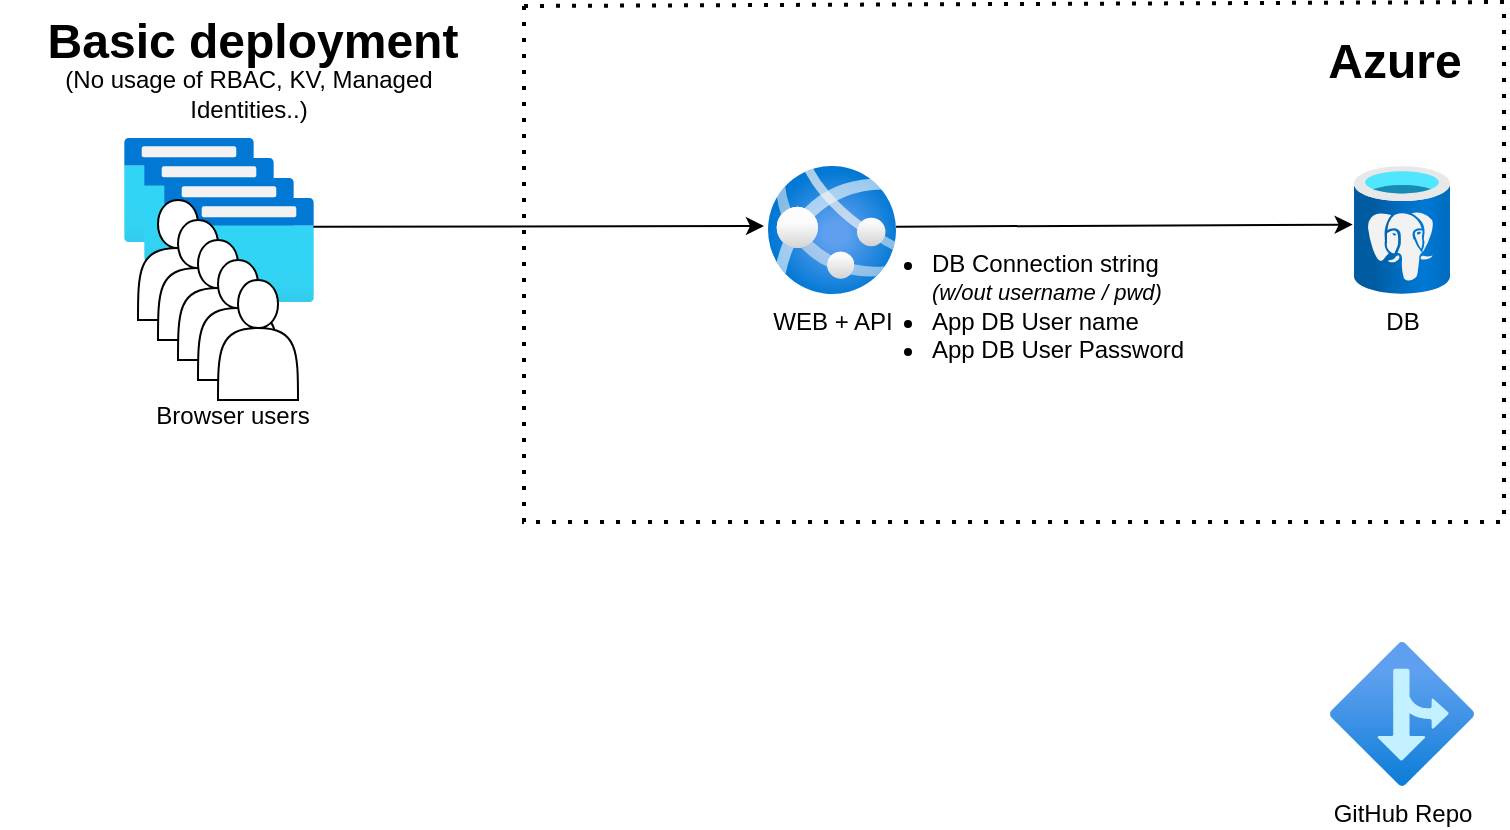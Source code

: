 <mxfile version="20.3.6" type="github">
  <diagram id="CIYdKKqNAJBwTVAFqt9w" name="Page-1">
    <mxGraphModel dx="1420" dy="800" grid="1" gridSize="10" guides="1" tooltips="1" connect="1" arrows="1" fold="1" page="1" pageScale="1" pageWidth="850" pageHeight="1100" math="0" shadow="0">
      <root>
        <mxCell id="0" />
        <mxCell id="1" parent="0" />
        <mxCell id="0QP-IHk7IyoN1cNLL2Y5-1" value="WEB + API" style="aspect=fixed;html=1;points=[];align=center;image;fontSize=12;image=img/lib/azure2/app_services/App_Services.svg;" parent="1" vertex="1">
          <mxGeometry x="402" y="102" width="64" height="64" as="geometry" />
        </mxCell>
        <mxCell id="0QP-IHk7IyoN1cNLL2Y5-2" value="DB" style="aspect=fixed;html=1;points=[];align=center;image;fontSize=12;image=img/lib/azure2/databases/Azure_Database_PostgreSQL_Server.svg;" parent="1" vertex="1">
          <mxGeometry x="695" y="102" width="48" height="64" as="geometry" />
        </mxCell>
        <mxCell id="0QP-IHk7IyoN1cNLL2Y5-9" value="" style="aspect=fixed;html=1;points=[];align=center;image;fontSize=12;image=img/lib/azure2/general/Browser.svg;" parent="1" vertex="1">
          <mxGeometry x="80" y="88" width="65" height="52" as="geometry" />
        </mxCell>
        <mxCell id="0QP-IHk7IyoN1cNLL2Y5-10" value="" style="aspect=fixed;html=1;points=[];align=center;image;fontSize=12;image=img/lib/azure2/general/Browser.svg;" parent="1" vertex="1">
          <mxGeometry x="90" y="98" width="65" height="52" as="geometry" />
        </mxCell>
        <mxCell id="0QP-IHk7IyoN1cNLL2Y5-11" value="" style="aspect=fixed;html=1;points=[];align=center;image;fontSize=12;image=img/lib/azure2/general/Browser.svg;" parent="1" vertex="1">
          <mxGeometry x="100" y="108" width="65" height="52" as="geometry" />
        </mxCell>
        <mxCell id="0QP-IHk7IyoN1cNLL2Y5-12" value="" style="aspect=fixed;html=1;points=[];align=center;image;fontSize=12;image=img/lib/azure2/general/Browser.svg;" parent="1" vertex="1">
          <mxGeometry x="110" y="118" width="65" height="52" as="geometry" />
        </mxCell>
        <mxCell id="0QP-IHk7IyoN1cNLL2Y5-13" value="" style="endArrow=classic;html=1;rounded=0;exitX=0.995;exitY=0.276;exitDx=0;exitDy=0;exitPerimeter=0;" parent="1" source="0QP-IHk7IyoN1cNLL2Y5-12" edge="1">
          <mxGeometry width="50" height="50" relative="1" as="geometry">
            <mxPoint x="180" y="142" as="sourcePoint" />
            <mxPoint x="400" y="132" as="targetPoint" />
          </mxGeometry>
        </mxCell>
        <mxCell id="0QP-IHk7IyoN1cNLL2Y5-14" value="" style="endArrow=classic;html=1;rounded=0;exitX=1;exitY=0.474;exitDx=0;exitDy=0;exitPerimeter=0;entryX=-0.014;entryY=0.458;entryDx=0;entryDy=0;entryPerimeter=0;" parent="1" source="0QP-IHk7IyoN1cNLL2Y5-1" target="0QP-IHk7IyoN1cNLL2Y5-2" edge="1">
          <mxGeometry width="50" height="50" relative="1" as="geometry">
            <mxPoint x="480" y="135" as="sourcePoint" />
            <mxPoint x="690" y="132" as="targetPoint" />
          </mxGeometry>
        </mxCell>
        <mxCell id="0QP-IHk7IyoN1cNLL2Y5-15" value="" style="shape=actor;whiteSpace=wrap;html=1;" parent="1" vertex="1">
          <mxGeometry x="87" y="119" width="40" height="60" as="geometry" />
        </mxCell>
        <mxCell id="0QP-IHk7IyoN1cNLL2Y5-16" value="" style="shape=actor;whiteSpace=wrap;html=1;" parent="1" vertex="1">
          <mxGeometry x="97" y="129" width="40" height="60" as="geometry" />
        </mxCell>
        <mxCell id="0QP-IHk7IyoN1cNLL2Y5-17" value="" style="shape=actor;whiteSpace=wrap;html=1;" parent="1" vertex="1">
          <mxGeometry x="107" y="139" width="40" height="60" as="geometry" />
        </mxCell>
        <mxCell id="0QP-IHk7IyoN1cNLL2Y5-18" value="" style="shape=actor;whiteSpace=wrap;html=1;" parent="1" vertex="1">
          <mxGeometry x="117" y="149" width="40" height="60" as="geometry" />
        </mxCell>
        <mxCell id="0QP-IHk7IyoN1cNLL2Y5-19" value="" style="shape=actor;whiteSpace=wrap;html=1;" parent="1" vertex="1">
          <mxGeometry x="127" y="159" width="40" height="60" as="geometry" />
        </mxCell>
        <mxCell id="0QP-IHk7IyoN1cNLL2Y5-22" value="Browser users" style="text;html=1;align=center;verticalAlign=middle;resizable=0;points=[];autosize=1;strokeColor=none;fillColor=none;" parent="1" vertex="1">
          <mxGeometry x="84" y="212" width="100" height="30" as="geometry" />
        </mxCell>
        <mxCell id="0QP-IHk7IyoN1cNLL2Y5-26" value="" style="endArrow=none;dashed=1;html=1;dashPattern=1 3;strokeWidth=2;rounded=0;" parent="1" edge="1">
          <mxGeometry width="50" height="50" relative="1" as="geometry">
            <mxPoint x="280" y="22" as="sourcePoint" />
            <mxPoint x="280" y="20" as="targetPoint" />
            <Array as="points">
              <mxPoint x="770" y="20" />
              <mxPoint x="770" y="280" />
              <mxPoint x="280" y="280" />
            </Array>
          </mxGeometry>
        </mxCell>
        <mxCell id="0QP-IHk7IyoN1cNLL2Y5-27" value="&lt;ul&gt;&lt;li&gt;DB Connection string &lt;i&gt;&lt;font style=&quot;font-size: 11px;&quot;&gt;(w/out username / pwd)&lt;/font&gt;&lt;/i&gt;&lt;/li&gt;&lt;li&gt;App DB User name&lt;/li&gt;&lt;li&gt;App DB User Password&lt;/li&gt;&lt;/ul&gt;" style="text;strokeColor=none;fillColor=none;html=1;whiteSpace=wrap;verticalAlign=middle;overflow=hidden;" parent="1" vertex="1">
          <mxGeometry x="442" y="129" width="176" height="73" as="geometry" />
        </mxCell>
        <mxCell id="0QP-IHk7IyoN1cNLL2Y5-30" value="Azure" style="text;strokeColor=none;fillColor=none;html=1;fontSize=24;fontStyle=1;verticalAlign=middle;align=center;" parent="1" vertex="1">
          <mxGeometry x="670" y="30" width="90" height="40" as="geometry" />
        </mxCell>
        <mxCell id="gKN0slglhCB6e-M4ENdB-1" value="Basic deployment" style="text;strokeColor=none;fillColor=none;html=1;fontSize=24;fontStyle=1;verticalAlign=middle;align=center;" parent="1" vertex="1">
          <mxGeometry x="18" y="20" width="252" height="40" as="geometry" />
        </mxCell>
        <mxCell id="SbZcLWqu1GxGIv8-tLfZ-1" value="GitHub Repo" style="aspect=fixed;html=1;points=[];align=center;image;fontSize=12;image=img/lib/azure2/general/Branch.svg;" parent="1" vertex="1">
          <mxGeometry x="683" y="340" width="72" height="72" as="geometry" />
        </mxCell>
        <mxCell id="Wzz_lYJs2OhC6GSg2xJx-1" value="(No usage of RBAC, KV, Managed Identities..)" style="text;html=1;strokeColor=none;fillColor=none;align=center;verticalAlign=middle;whiteSpace=wrap;rounded=0;fontSize=12;" parent="1" vertex="1">
          <mxGeometry x="33.5" y="52" width="216.5" height="28" as="geometry" />
        </mxCell>
      </root>
    </mxGraphModel>
  </diagram>
</mxfile>
